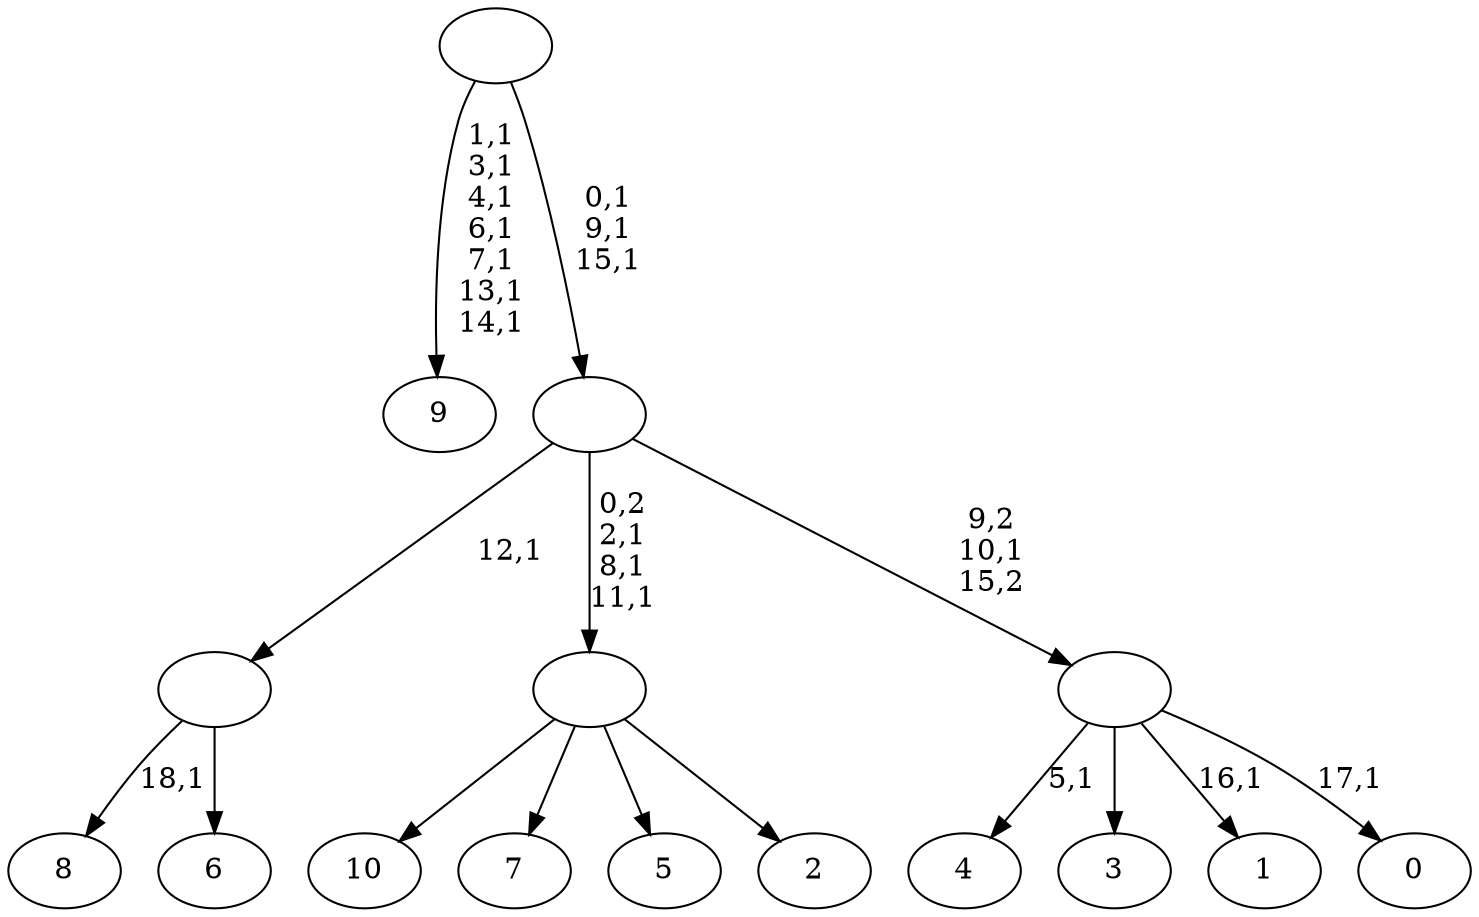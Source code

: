 digraph T {
	30 [label="10"]
	29 [label="9"]
	21 [label="8"]
	19 [label="7"]
	18 [label="6"]
	17 [label=""]
	16 [label="5"]
	15 [label="4"]
	13 [label="3"]
	12 [label="2"]
	11 [label=""]
	8 [label="1"]
	6 [label="0"]
	4 [label=""]
	3 [label=""]
	0 [label=""]
	17 -> 21 [label="18,1"]
	17 -> 18 [label=""]
	11 -> 30 [label=""]
	11 -> 19 [label=""]
	11 -> 16 [label=""]
	11 -> 12 [label=""]
	4 -> 6 [label="17,1"]
	4 -> 8 [label="16,1"]
	4 -> 15 [label="5,1"]
	4 -> 13 [label=""]
	3 -> 11 [label="0,2\n2,1\n8,1\n11,1"]
	3 -> 17 [label="12,1"]
	3 -> 4 [label="9,2\n10,1\n15,2"]
	0 -> 3 [label="0,1\n9,1\n15,1"]
	0 -> 29 [label="1,1\n3,1\n4,1\n6,1\n7,1\n13,1\n14,1"]
}
